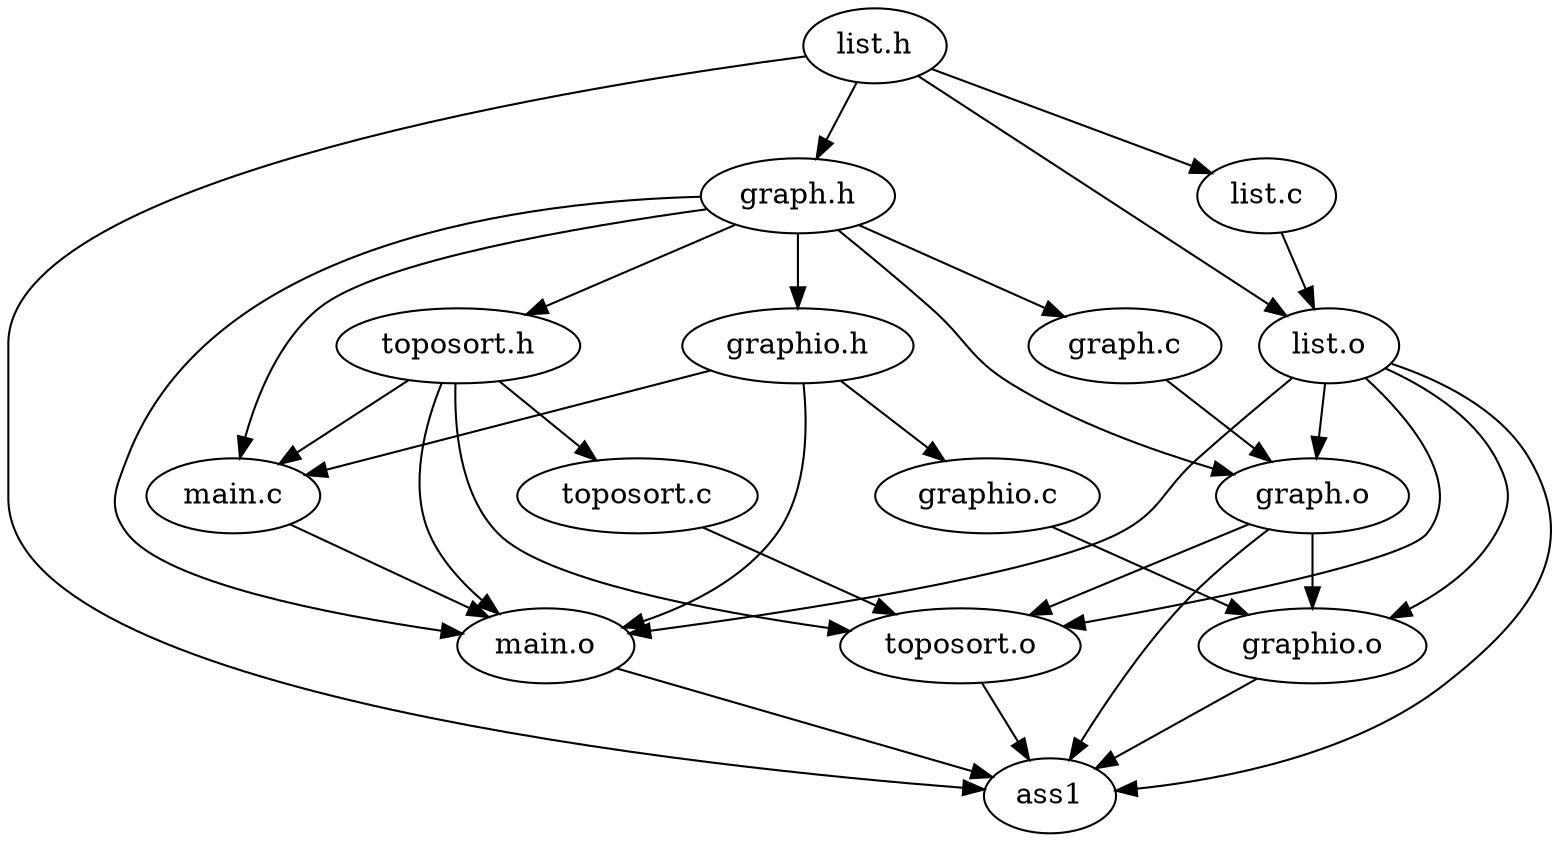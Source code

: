 digraph {
  "list.h" -> { "ass1"  "graph.h"  "list.o"  "list.c" }
  "list.c" -> { "list.o" }
  "list.o" -> { "main.o"  "ass1"  "toposort.o"  "graphio.o"  "graph.o" }
  "graph.h" -> { "main.o"  "main.c"  "toposort.h"  "graphio.h"  "graph.o"  "graph.c" }
  "graph.c" -> { "graph.o" }
  "graph.o" -> { "ass1"  "toposort.o"  "graphio.o" }
  "graphio.h" -> { "main.o"  "main.c"  "graphio.c" }
  "graphio.c" -> { "graphio.o" }
  "graphio.o" -> { "ass1" }
  "toposort.h" -> { "main.o"  "main.c"  "toposort.o"  "toposort.c" }
  "toposort.c" -> { "toposort.o" }
  "toposort.o" -> { "ass1" }
  "main.c" -> { "main.o" }
  "main.o" -> { "ass1" }
  "ass1" 
}
